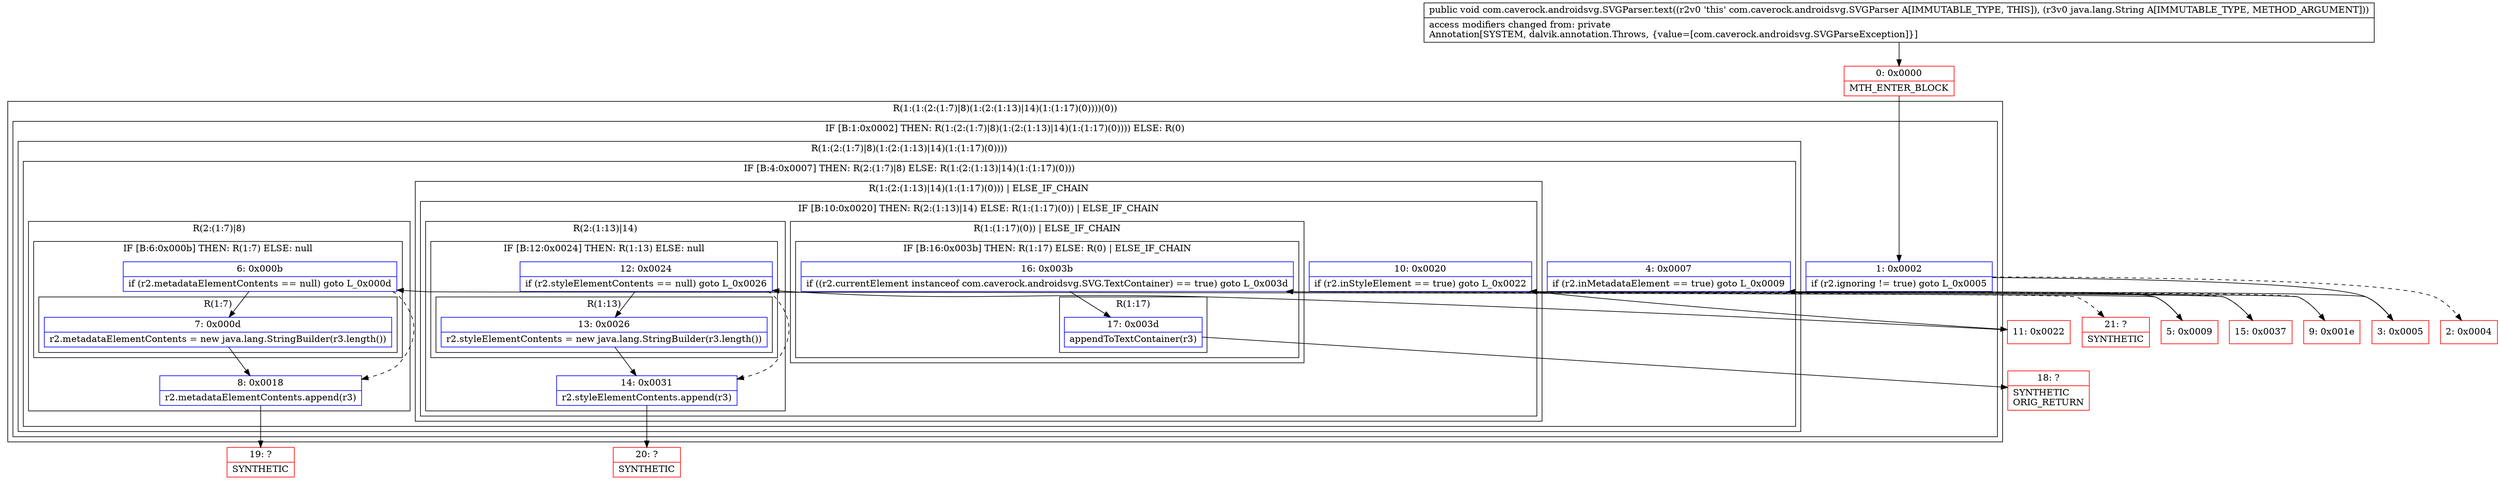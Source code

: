 digraph "CFG forcom.caverock.androidsvg.SVGParser.text(Ljava\/lang\/String;)V" {
subgraph cluster_Region_2073335080 {
label = "R(1:(1:(2:(1:7)|8)(1:(2:(1:13)|14)(1:(1:17)(0))))(0))";
node [shape=record,color=blue];
subgraph cluster_IfRegion_1979163067 {
label = "IF [B:1:0x0002] THEN: R(1:(2:(1:7)|8)(1:(2:(1:13)|14)(1:(1:17)(0)))) ELSE: R(0)";
node [shape=record,color=blue];
Node_1 [shape=record,label="{1\:\ 0x0002|if (r2.ignoring != true) goto L_0x0005\l}"];
subgraph cluster_Region_2128670418 {
label = "R(1:(2:(1:7)|8)(1:(2:(1:13)|14)(1:(1:17)(0))))";
node [shape=record,color=blue];
subgraph cluster_IfRegion_619890117 {
label = "IF [B:4:0x0007] THEN: R(2:(1:7)|8) ELSE: R(1:(2:(1:13)|14)(1:(1:17)(0)))";
node [shape=record,color=blue];
Node_4 [shape=record,label="{4\:\ 0x0007|if (r2.inMetadataElement == true) goto L_0x0009\l}"];
subgraph cluster_Region_2073049510 {
label = "R(2:(1:7)|8)";
node [shape=record,color=blue];
subgraph cluster_IfRegion_866297110 {
label = "IF [B:6:0x000b] THEN: R(1:7) ELSE: null";
node [shape=record,color=blue];
Node_6 [shape=record,label="{6\:\ 0x000b|if (r2.metadataElementContents == null) goto L_0x000d\l}"];
subgraph cluster_Region_1254968270 {
label = "R(1:7)";
node [shape=record,color=blue];
Node_7 [shape=record,label="{7\:\ 0x000d|r2.metadataElementContents = new java.lang.StringBuilder(r3.length())\l}"];
}
}
Node_8 [shape=record,label="{8\:\ 0x0018|r2.metadataElementContents.append(r3)\l}"];
}
subgraph cluster_Region_2015585215 {
label = "R(1:(2:(1:13)|14)(1:(1:17)(0))) | ELSE_IF_CHAIN\l";
node [shape=record,color=blue];
subgraph cluster_IfRegion_33826836 {
label = "IF [B:10:0x0020] THEN: R(2:(1:13)|14) ELSE: R(1:(1:17)(0)) | ELSE_IF_CHAIN\l";
node [shape=record,color=blue];
Node_10 [shape=record,label="{10\:\ 0x0020|if (r2.inStyleElement == true) goto L_0x0022\l}"];
subgraph cluster_Region_615032663 {
label = "R(2:(1:13)|14)";
node [shape=record,color=blue];
subgraph cluster_IfRegion_77273911 {
label = "IF [B:12:0x0024] THEN: R(1:13) ELSE: null";
node [shape=record,color=blue];
Node_12 [shape=record,label="{12\:\ 0x0024|if (r2.styleElementContents == null) goto L_0x0026\l}"];
subgraph cluster_Region_1732689536 {
label = "R(1:13)";
node [shape=record,color=blue];
Node_13 [shape=record,label="{13\:\ 0x0026|r2.styleElementContents = new java.lang.StringBuilder(r3.length())\l}"];
}
}
Node_14 [shape=record,label="{14\:\ 0x0031|r2.styleElementContents.append(r3)\l}"];
}
subgraph cluster_Region_1151430388 {
label = "R(1:(1:17)(0)) | ELSE_IF_CHAIN\l";
node [shape=record,color=blue];
subgraph cluster_IfRegion_634579752 {
label = "IF [B:16:0x003b] THEN: R(1:17) ELSE: R(0) | ELSE_IF_CHAIN\l";
node [shape=record,color=blue];
Node_16 [shape=record,label="{16\:\ 0x003b|if ((r2.currentElement instanceof com.caverock.androidsvg.SVG.TextContainer) == true) goto L_0x003d\l}"];
subgraph cluster_Region_2035031558 {
label = "R(1:17)";
node [shape=record,color=blue];
Node_17 [shape=record,label="{17\:\ 0x003d|appendToTextContainer(r3)\l}"];
}
subgraph cluster_Region_724311313 {
label = "R(0)";
node [shape=record,color=blue];
}
}
}
}
}
}
}
subgraph cluster_Region_1689587790 {
label = "R(0)";
node [shape=record,color=blue];
}
}
}
Node_0 [shape=record,color=red,label="{0\:\ 0x0000|MTH_ENTER_BLOCK\l}"];
Node_2 [shape=record,color=red,label="{2\:\ 0x0004}"];
Node_3 [shape=record,color=red,label="{3\:\ 0x0005}"];
Node_5 [shape=record,color=red,label="{5\:\ 0x0009}"];
Node_9 [shape=record,color=red,label="{9\:\ 0x001e}"];
Node_11 [shape=record,color=red,label="{11\:\ 0x0022}"];
Node_15 [shape=record,color=red,label="{15\:\ 0x0037}"];
Node_18 [shape=record,color=red,label="{18\:\ ?|SYNTHETIC\lORIG_RETURN\l}"];
Node_19 [shape=record,color=red,label="{19\:\ ?|SYNTHETIC\l}"];
Node_20 [shape=record,color=red,label="{20\:\ ?|SYNTHETIC\l}"];
Node_21 [shape=record,color=red,label="{21\:\ ?|SYNTHETIC\l}"];
MethodNode[shape=record,label="{public void com.caverock.androidsvg.SVGParser.text((r2v0 'this' com.caverock.androidsvg.SVGParser A[IMMUTABLE_TYPE, THIS]), (r3v0 java.lang.String A[IMMUTABLE_TYPE, METHOD_ARGUMENT]))  | access modifiers changed from: private\lAnnotation[SYSTEM, dalvik.annotation.Throws, \{value=[com.caverock.androidsvg.SVGParseException]\}]\l}"];
MethodNode -> Node_0;
Node_1 -> Node_2[style=dashed];
Node_1 -> Node_3;
Node_4 -> Node_5;
Node_4 -> Node_9[style=dashed];
Node_6 -> Node_7;
Node_6 -> Node_8[style=dashed];
Node_7 -> Node_8;
Node_8 -> Node_19;
Node_10 -> Node_11;
Node_10 -> Node_15[style=dashed];
Node_12 -> Node_13;
Node_12 -> Node_14[style=dashed];
Node_13 -> Node_14;
Node_14 -> Node_20;
Node_16 -> Node_17;
Node_16 -> Node_21[style=dashed];
Node_17 -> Node_18;
Node_0 -> Node_1;
Node_3 -> Node_4;
Node_5 -> Node_6;
Node_9 -> Node_10;
Node_11 -> Node_12;
Node_15 -> Node_16;
}

